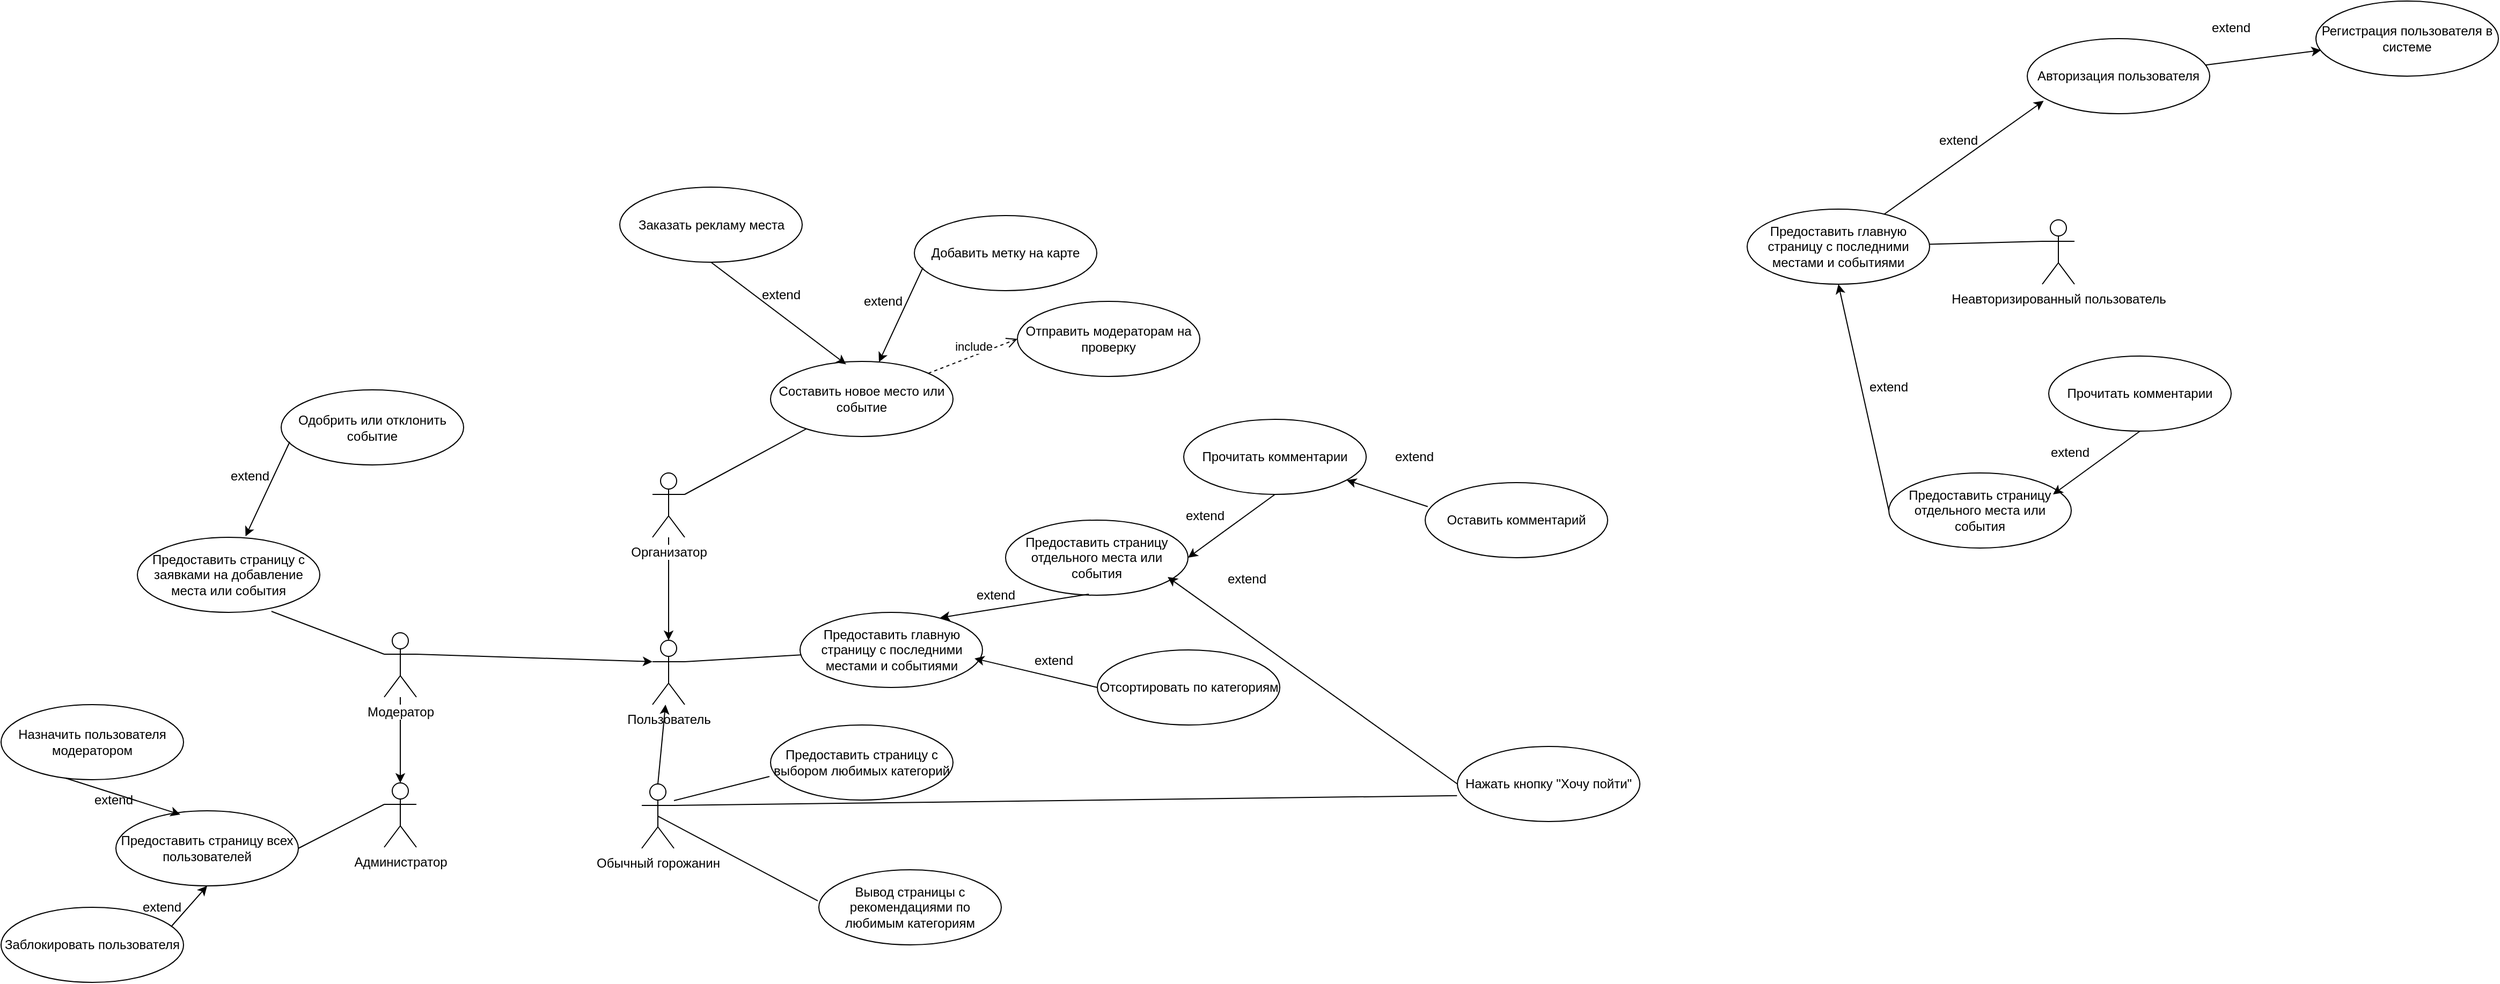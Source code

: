 <mxfile version="12.2.9" type="github" pages="1">
  <diagram id="u1nDRi898SEgDuD9-lZf" name="Page-1">
    <mxGraphModel dx="1915" dy="551" grid="1" gridSize="10" guides="1" tooltips="1" connect="1" arrows="1" fold="1" page="1" pageScale="1" pageWidth="827" pageHeight="1169" math="0" shadow="0">
      <root>
        <mxCell id="0"/>
        <mxCell id="1" parent="0"/>
        <mxCell id="AobaGqpmd5NbLkJ6BFAJ-1" value="Пользователь" style="shape=umlActor;verticalLabelPosition=bottom;labelBackgroundColor=#ffffff;verticalAlign=top;html=1;outlineConnect=0;" parent="1" vertex="1">
          <mxGeometry x="-220" y="686" width="30" height="60" as="geometry"/>
        </mxCell>
        <mxCell id="AobaGqpmd5NbLkJ6BFAJ-4" value="Авторизация пользователя" style="ellipse;whiteSpace=wrap;html=1;fillColor=none;" parent="1" vertex="1">
          <mxGeometry x="1061" y="125" width="170" height="70" as="geometry"/>
        </mxCell>
        <mxCell id="AobaGqpmd5NbLkJ6BFAJ-6" value="Предоставить главную страницу с последними местами и событиями" style="ellipse;whiteSpace=wrap;html=1;fillColor=none;" parent="1" vertex="1">
          <mxGeometry x="-82.5" y="660" width="170" height="70" as="geometry"/>
        </mxCell>
        <mxCell id="AobaGqpmd5NbLkJ6BFAJ-7" value="" style="endArrow=none;html=1;exitX=1;exitY=0.333;exitDx=0;exitDy=0;exitPerimeter=0;" parent="1" source="AobaGqpmd5NbLkJ6BFAJ-1" target="AobaGqpmd5NbLkJ6BFAJ-6" edge="1">
          <mxGeometry width="50" height="50" relative="1" as="geometry">
            <mxPoint x="-240" y="835" as="sourcePoint"/>
            <mxPoint x="-190" y="785" as="targetPoint"/>
          </mxGeometry>
        </mxCell>
        <mxCell id="AobaGqpmd5NbLkJ6BFAJ-8" value="" style="endArrow=classic;html=1;entryX=0.09;entryY=0.829;entryDx=0;entryDy=0;entryPerimeter=0;" parent="1" source="AobaGqpmd5NbLkJ6BFAJ-37" target="AobaGqpmd5NbLkJ6BFAJ-4" edge="1">
          <mxGeometry width="50" height="50" relative="1" as="geometry">
            <mxPoint x="1171" y="224" as="sourcePoint"/>
            <mxPoint x="1000" y="200" as="targetPoint"/>
          </mxGeometry>
        </mxCell>
        <mxCell id="AobaGqpmd5NbLkJ6BFAJ-9" value="extend" style="text;html=1;strokeColor=none;fillColor=none;align=center;verticalAlign=middle;whiteSpace=wrap;rounded=0;" parent="1" vertex="1">
          <mxGeometry x="977" y="210" width="40" height="20" as="geometry"/>
        </mxCell>
        <mxCell id="AobaGqpmd5NbLkJ6BFAJ-11" value="Регистрация пользователя в системе" style="ellipse;whiteSpace=wrap;html=1;fillColor=none;" parent="1" vertex="1">
          <mxGeometry x="1330" y="90" width="170" height="70" as="geometry"/>
        </mxCell>
        <mxCell id="AobaGqpmd5NbLkJ6BFAJ-12" value="" style="endArrow=classic;html=1;entryX=0.087;entryY=0.798;entryDx=0;entryDy=0;entryPerimeter=0;" parent="1" source="AobaGqpmd5NbLkJ6BFAJ-4" edge="1">
          <mxGeometry width="50" height="50" relative="1" as="geometry">
            <mxPoint x="1471" y="-160.0" as="sourcePoint"/>
            <mxPoint x="1334.79" y="135.86" as="targetPoint"/>
          </mxGeometry>
        </mxCell>
        <mxCell id="AobaGqpmd5NbLkJ6BFAJ-13" value="extend" style="text;html=1;strokeColor=none;fillColor=none;align=center;verticalAlign=middle;whiteSpace=wrap;rounded=0;" parent="1" vertex="1">
          <mxGeometry x="1231" y="105" width="40" height="20" as="geometry"/>
        </mxCell>
        <mxCell id="AobaGqpmd5NbLkJ6BFAJ-15" value="Обычный горожанин" style="shape=umlActor;verticalLabelPosition=bottom;labelBackgroundColor=#ffffff;verticalAlign=top;html=1;outlineConnect=0;" parent="1" vertex="1">
          <mxGeometry x="-230" y="820" width="30" height="60" as="geometry"/>
        </mxCell>
        <mxCell id="AobaGqpmd5NbLkJ6BFAJ-18" value="" style="endArrow=classic;html=1;" parent="1" target="AobaGqpmd5NbLkJ6BFAJ-1" edge="1">
          <mxGeometry width="50" height="50" relative="1" as="geometry">
            <mxPoint x="-215" y="820" as="sourcePoint"/>
            <mxPoint x="-165" y="770" as="targetPoint"/>
          </mxGeometry>
        </mxCell>
        <mxCell id="AobaGqpmd5NbLkJ6BFAJ-19" value="" style="endArrow=none;html=1;exitX=1;exitY=0.333;exitDx=0;exitDy=0;exitPerimeter=0;entryX=-0.006;entryY=0.686;entryDx=0;entryDy=0;entryPerimeter=0;" parent="1" edge="1" target="AobaGqpmd5NbLkJ6BFAJ-20">
          <mxGeometry width="50" height="50" relative="1" as="geometry">
            <mxPoint x="-200" y="835.5" as="sourcePoint"/>
            <mxPoint x="-91.828" y="829.892" as="targetPoint"/>
          </mxGeometry>
        </mxCell>
        <mxCell id="AobaGqpmd5NbLkJ6BFAJ-20" value="Предоставить страницу с выбором любимых категорий" style="ellipse;whiteSpace=wrap;html=1;fillColor=none;" parent="1" vertex="1">
          <mxGeometry x="-110" y="765" width="170" height="70" as="geometry"/>
        </mxCell>
        <mxCell id="AobaGqpmd5NbLkJ6BFAJ-21" value="" style="endArrow=none;html=1;exitX=0.5;exitY=0.5;exitDx=0;exitDy=0;exitPerimeter=0;entryX=-0.006;entryY=0.414;entryDx=0;entryDy=0;entryPerimeter=0;" parent="1" source="AobaGqpmd5NbLkJ6BFAJ-15" target="AobaGqpmd5NbLkJ6BFAJ-22" edge="1">
          <mxGeometry width="50" height="50" relative="1" as="geometry">
            <mxPoint x="-171" y="915.5" as="sourcePoint"/>
            <mxPoint x="-62.828" y="909.892" as="targetPoint"/>
          </mxGeometry>
        </mxCell>
        <mxCell id="AobaGqpmd5NbLkJ6BFAJ-22" value="Вывод страницы с рекомендациями по любимым категориям" style="ellipse;whiteSpace=wrap;html=1;fillColor=none;" parent="1" vertex="1">
          <mxGeometry x="-65" y="900" width="170" height="70" as="geometry"/>
        </mxCell>
        <mxCell id="AobaGqpmd5NbLkJ6BFAJ-23" value="Предоставить страницу отдельного места или события" style="ellipse;whiteSpace=wrap;html=1;fillColor=none;" parent="1" vertex="1">
          <mxGeometry x="109" y="574" width="170" height="70" as="geometry"/>
        </mxCell>
        <mxCell id="AobaGqpmd5NbLkJ6BFAJ-28" value="Прочитать комментарии" style="ellipse;whiteSpace=wrap;html=1;fillColor=none;" parent="1" vertex="1">
          <mxGeometry x="275" y="480" width="170" height="70" as="geometry"/>
        </mxCell>
        <mxCell id="AobaGqpmd5NbLkJ6BFAJ-26" value="" style="endArrow=classic;html=1;exitX=0;exitY=0.5;exitDx=0;exitDy=0;entryX=0.768;entryY=0.071;entryDx=0;entryDy=0;entryPerimeter=0;" parent="1" target="AobaGqpmd5NbLkJ6BFAJ-6" edge="1">
          <mxGeometry width="50" height="50" relative="1" as="geometry">
            <mxPoint x="186.5" y="643" as="sourcePoint"/>
            <mxPoint x="71.5" y="644" as="targetPoint"/>
          </mxGeometry>
        </mxCell>
        <mxCell id="AobaGqpmd5NbLkJ6BFAJ-27" value="extend" style="text;html=1;strokeColor=none;fillColor=none;align=center;verticalAlign=middle;whiteSpace=wrap;rounded=0;" parent="1" vertex="1">
          <mxGeometry x="80" y="634" width="40" height="20" as="geometry"/>
        </mxCell>
        <mxCell id="AobaGqpmd5NbLkJ6BFAJ-30" value="" style="endArrow=classic;html=1;exitX=0.5;exitY=1;exitDx=0;exitDy=0;entryX=1;entryY=0.5;entryDx=0;entryDy=0;" parent="1" source="AobaGqpmd5NbLkJ6BFAJ-28" target="AobaGqpmd5NbLkJ6BFAJ-23" edge="1">
          <mxGeometry width="50" height="50" relative="1" as="geometry">
            <mxPoint x="186.5" y="769.5" as="sourcePoint"/>
            <mxPoint x="71.5" y="770.5" as="targetPoint"/>
          </mxGeometry>
        </mxCell>
        <mxCell id="AobaGqpmd5NbLkJ6BFAJ-31" value="extend" style="text;html=1;strokeColor=none;fillColor=none;align=center;verticalAlign=middle;whiteSpace=wrap;rounded=0;" parent="1" vertex="1">
          <mxGeometry x="275" y="560" width="40" height="20" as="geometry"/>
        </mxCell>
        <mxCell id="AobaGqpmd5NbLkJ6BFAJ-34" value="Неавторизированный пользователь" style="shape=umlActor;verticalLabelPosition=bottom;labelBackgroundColor=#ffffff;verticalAlign=top;html=1;outlineConnect=0;" parent="1" vertex="1">
          <mxGeometry x="1075" y="294" width="30" height="60" as="geometry"/>
        </mxCell>
        <mxCell id="AobaGqpmd5NbLkJ6BFAJ-37" value="Предоставить главную страницу с последними местами и событиями" style="ellipse;whiteSpace=wrap;html=1;fillColor=none;" parent="1" vertex="1">
          <mxGeometry x="800" y="284" width="170" height="70" as="geometry"/>
        </mxCell>
        <mxCell id="AobaGqpmd5NbLkJ6BFAJ-38" value="Предоставить страницу отдельного места или события" style="ellipse;whiteSpace=wrap;html=1;fillColor=none;" parent="1" vertex="1">
          <mxGeometry x="932" y="530" width="170" height="70" as="geometry"/>
        </mxCell>
        <mxCell id="AobaGqpmd5NbLkJ6BFAJ-39" value="" style="endArrow=classic;html=1;exitX=0;exitY=0.5;exitDx=0;exitDy=0;entryX=0.5;entryY=1;entryDx=0;entryDy=0;" parent="1" source="AobaGqpmd5NbLkJ6BFAJ-38" target="AobaGqpmd5NbLkJ6BFAJ-37" edge="1">
          <mxGeometry width="50" height="50" relative="1" as="geometry">
            <mxPoint x="1259" y="449" as="sourcePoint"/>
            <mxPoint x="1144" y="450" as="targetPoint"/>
          </mxGeometry>
        </mxCell>
        <mxCell id="AobaGqpmd5NbLkJ6BFAJ-40" value="extend" style="text;html=1;strokeColor=none;fillColor=none;align=center;verticalAlign=middle;whiteSpace=wrap;rounded=0;" parent="1" vertex="1">
          <mxGeometry x="912" y="440" width="40" height="20" as="geometry"/>
        </mxCell>
        <mxCell id="AobaGqpmd5NbLkJ6BFAJ-42" value="" style="endArrow=none;html=1;entryX=0;entryY=0.333;entryDx=0;entryDy=0;entryPerimeter=0;" parent="1" source="AobaGqpmd5NbLkJ6BFAJ-37" target="AobaGqpmd5NbLkJ6BFAJ-34" edge="1">
          <mxGeometry width="50" height="50" relative="1" as="geometry">
            <mxPoint x="1040" y="404" as="sourcePoint"/>
            <mxPoint x="1090" y="354" as="targetPoint"/>
          </mxGeometry>
        </mxCell>
        <mxCell id="AobaGqpmd5NbLkJ6BFAJ-43" value="Прочитать комментарии" style="ellipse;whiteSpace=wrap;html=1;fillColor=none;" parent="1" vertex="1">
          <mxGeometry x="1081" y="421" width="170" height="70" as="geometry"/>
        </mxCell>
        <mxCell id="AobaGqpmd5NbLkJ6BFAJ-44" value="" style="endArrow=classic;html=1;exitX=0.5;exitY=1;exitDx=0;exitDy=0;entryX=1;entryY=0.5;entryDx=0;entryDy=0;" parent="1" source="AobaGqpmd5NbLkJ6BFAJ-43" edge="1">
          <mxGeometry width="50" height="50" relative="1" as="geometry">
            <mxPoint x="992.5" y="710.5" as="sourcePoint"/>
            <mxPoint x="1085.0" y="550" as="targetPoint"/>
          </mxGeometry>
        </mxCell>
        <mxCell id="AobaGqpmd5NbLkJ6BFAJ-45" value="extend" style="text;html=1;strokeColor=none;fillColor=none;align=center;verticalAlign=middle;whiteSpace=wrap;rounded=0;" parent="1" vertex="1">
          <mxGeometry x="1081" y="501" width="40" height="20" as="geometry"/>
        </mxCell>
        <mxCell id="AobaGqpmd5NbLkJ6BFAJ-50" value="Оставить комментарий" style="ellipse;whiteSpace=wrap;html=1;fillColor=none;" parent="1" vertex="1">
          <mxGeometry x="500" y="539" width="170" height="70" as="geometry"/>
        </mxCell>
        <mxCell id="AobaGqpmd5NbLkJ6BFAJ-53" value="" style="edgeStyle=orthogonalEdgeStyle;rounded=0;orthogonalLoop=1;jettySize=auto;html=1;entryX=0.5;entryY=0;entryDx=0;entryDy=0;entryPerimeter=0;" parent="1" source="AobaGqpmd5NbLkJ6BFAJ-51" target="AobaGqpmd5NbLkJ6BFAJ-1" edge="1">
          <mxGeometry relative="1" as="geometry">
            <mxPoint x="-190" y="630" as="targetPoint"/>
          </mxGeometry>
        </mxCell>
        <mxCell id="AobaGqpmd5NbLkJ6BFAJ-51" value="Организатор" style="shape=umlActor;verticalLabelPosition=bottom;labelBackgroundColor=#ffffff;verticalAlign=top;html=1;outlineConnect=0;" parent="1" vertex="1">
          <mxGeometry x="-220" y="530" width="30" height="60" as="geometry"/>
        </mxCell>
        <mxCell id="AobaGqpmd5NbLkJ6BFAJ-57" value="Отсортировать по категориям" style="ellipse;whiteSpace=wrap;html=1;fillColor=none;" parent="1" vertex="1">
          <mxGeometry x="194.5" y="695" width="170" height="70" as="geometry"/>
        </mxCell>
        <mxCell id="AobaGqpmd5NbLkJ6BFAJ-58" value="Составить новое место или событие" style="ellipse;whiteSpace=wrap;html=1;fillColor=none;" parent="1" vertex="1">
          <mxGeometry x="-110" y="426" width="170" height="70" as="geometry"/>
        </mxCell>
        <mxCell id="AobaGqpmd5NbLkJ6BFAJ-59" value="" style="endArrow=none;html=1;exitX=1;exitY=0.333;exitDx=0;exitDy=0;exitPerimeter=0;" parent="1" target="AobaGqpmd5NbLkJ6BFAJ-58" edge="1">
          <mxGeometry width="50" height="50" relative="1" as="geometry">
            <mxPoint x="-190" y="550.0" as="sourcePoint"/>
            <mxPoint x="-190" y="629" as="targetPoint"/>
          </mxGeometry>
        </mxCell>
        <mxCell id="AobaGqpmd5NbLkJ6BFAJ-60" value="include" style="html=1;verticalAlign=bottom;endArrow=open;dashed=1;endSize=8;entryX=0;entryY=0.5;entryDx=0;entryDy=0;" parent="1" source="AobaGqpmd5NbLkJ6BFAJ-58" edge="1" target="AobaGqpmd5NbLkJ6BFAJ-61">
          <mxGeometry relative="1" as="geometry">
            <mxPoint x="-18.5" y="392.0" as="sourcePoint"/>
            <mxPoint x="88.5" y="412.0" as="targetPoint"/>
          </mxGeometry>
        </mxCell>
        <mxCell id="AobaGqpmd5NbLkJ6BFAJ-61" value="Отправить модераторам на проверку" style="ellipse;whiteSpace=wrap;html=1;fillColor=none;" parent="1" vertex="1">
          <mxGeometry x="120" y="370" width="170" height="70" as="geometry"/>
        </mxCell>
        <mxCell id="AobaGqpmd5NbLkJ6BFAJ-62" value="" style="endArrow=classic;html=1;exitX=0;exitY=0.5;exitDx=0;exitDy=0;entryX=0.768;entryY=0.071;entryDx=0;entryDy=0;entryPerimeter=0;fixDash=0;" parent="1" source="AobaGqpmd5NbLkJ6BFAJ-57" edge="1">
          <mxGeometry width="50" height="50" relative="1" as="geometry">
            <mxPoint x="218.5" y="681" as="sourcePoint"/>
            <mxPoint x="80.06" y="702.97" as="targetPoint"/>
          </mxGeometry>
        </mxCell>
        <mxCell id="AobaGqpmd5NbLkJ6BFAJ-63" value="extend" style="text;html=1;strokeColor=none;fillColor=none;align=center;verticalAlign=middle;whiteSpace=wrap;rounded=0;" parent="1" vertex="1">
          <mxGeometry x="133.5" y="695" width="40" height="20" as="geometry"/>
        </mxCell>
        <mxCell id="AobaGqpmd5NbLkJ6BFAJ-64" value="Добавить метку на карте" style="ellipse;whiteSpace=wrap;html=1;fillColor=none;" parent="1" vertex="1">
          <mxGeometry x="24" y="290" width="170" height="70" as="geometry"/>
        </mxCell>
        <mxCell id="AobaGqpmd5NbLkJ6BFAJ-65" value="extend" style="text;html=1;strokeColor=none;fillColor=none;align=center;verticalAlign=middle;whiteSpace=wrap;rounded=0;" parent="1" vertex="1">
          <mxGeometry x="-25" y="360" width="40" height="20" as="geometry"/>
        </mxCell>
        <mxCell id="AobaGqpmd5NbLkJ6BFAJ-66" value="" style="endArrow=classic;html=1;exitX=0;exitY=0.5;exitDx=0;exitDy=0;" parent="1" target="AobaGqpmd5NbLkJ6BFAJ-58" edge="1">
          <mxGeometry width="50" height="50" relative="1" as="geometry">
            <mxPoint x="32.0" y="338.5" as="sourcePoint"/>
            <mxPoint x="-82.44" y="311.47" as="targetPoint"/>
          </mxGeometry>
        </mxCell>
        <mxCell id="8umzi9sZa_IY-OGStx1o-4" value="" style="endArrow=classic;html=1;exitX=0.014;exitY=0.32;exitDx=0;exitDy=0;exitPerimeter=0;" edge="1" parent="1" source="AobaGqpmd5NbLkJ6BFAJ-50" target="AobaGqpmd5NbLkJ6BFAJ-28">
          <mxGeometry width="50" height="50" relative="1" as="geometry">
            <mxPoint x="445" y="521" as="sourcePoint"/>
            <mxPoint x="364.0" y="580" as="targetPoint"/>
          </mxGeometry>
        </mxCell>
        <mxCell id="8umzi9sZa_IY-OGStx1o-5" value="extend" style="text;html=1;strokeColor=none;fillColor=none;align=center;verticalAlign=middle;whiteSpace=wrap;rounded=0;" vertex="1" parent="1">
          <mxGeometry x="470" y="505" width="40" height="20" as="geometry"/>
        </mxCell>
        <mxCell id="8umzi9sZa_IY-OGStx1o-8" value="Нажать кнопку &quot;Хочу пойти&quot;" style="ellipse;whiteSpace=wrap;html=1;fillColor=none;" vertex="1" parent="1">
          <mxGeometry x="530" y="785" width="170" height="70" as="geometry"/>
        </mxCell>
        <mxCell id="8umzi9sZa_IY-OGStx1o-9" value="" style="endArrow=classic;html=1;exitX=0;exitY=0.5;exitDx=0;exitDy=0;entryX=0.768;entryY=0.071;entryDx=0;entryDy=0;entryPerimeter=0;fixDash=0;" edge="1" parent="1" source="8umzi9sZa_IY-OGStx1o-8">
          <mxGeometry width="50" height="50" relative="1" as="geometry">
            <mxPoint x="398.5" y="605" as="sourcePoint"/>
            <mxPoint x="260.06" y="626.97" as="targetPoint"/>
          </mxGeometry>
        </mxCell>
        <mxCell id="8umzi9sZa_IY-OGStx1o-10" value="extend" style="text;html=1;strokeColor=none;fillColor=none;align=center;verticalAlign=middle;whiteSpace=wrap;rounded=0;" vertex="1" parent="1">
          <mxGeometry x="313.5" y="619" width="40" height="20" as="geometry"/>
        </mxCell>
        <mxCell id="8umzi9sZa_IY-OGStx1o-26" value="" style="edgeStyle=orthogonalEdgeStyle;rounded=0;orthogonalLoop=1;jettySize=auto;html=1;" edge="1" parent="1" source="8umzi9sZa_IY-OGStx1o-11" target="8umzi9sZa_IY-OGStx1o-25">
          <mxGeometry relative="1" as="geometry"/>
        </mxCell>
        <mxCell id="8umzi9sZa_IY-OGStx1o-11" value="Модератор" style="shape=umlActor;verticalLabelPosition=bottom;labelBackgroundColor=#ffffff;verticalAlign=top;html=1;outlineConnect=0;" vertex="1" parent="1">
          <mxGeometry x="-470" y="679" width="30" height="60" as="geometry"/>
        </mxCell>
        <mxCell id="8umzi9sZa_IY-OGStx1o-25" value="Администратор" style="shape=umlActor;verticalLabelPosition=bottom;labelBackgroundColor=#ffffff;verticalAlign=top;html=1;outlineConnect=0;" vertex="1" parent="1">
          <mxGeometry x="-470" y="819" width="30" height="60" as="geometry"/>
        </mxCell>
        <mxCell id="8umzi9sZa_IY-OGStx1o-12" value="" style="endArrow=classic;html=1;exitX=1;exitY=0.333;exitDx=0;exitDy=0;exitPerimeter=0;entryX=0;entryY=0.333;entryDx=0;entryDy=0;entryPerimeter=0;" edge="1" parent="1" source="8umzi9sZa_IY-OGStx1o-11" target="AobaGqpmd5NbLkJ6BFAJ-1">
          <mxGeometry width="50" height="50" relative="1" as="geometry">
            <mxPoint x="-205" y="830" as="sourcePoint"/>
            <mxPoint x="-197.885" y="756" as="targetPoint"/>
          </mxGeometry>
        </mxCell>
        <mxCell id="8umzi9sZa_IY-OGStx1o-13" value="Заказать рекламу места" style="ellipse;whiteSpace=wrap;html=1;fillColor=none;" vertex="1" parent="1">
          <mxGeometry x="-250.5" y="263.5" width="170" height="70" as="geometry"/>
        </mxCell>
        <mxCell id="8umzi9sZa_IY-OGStx1o-14" value="extend" style="text;html=1;strokeColor=none;fillColor=none;align=center;verticalAlign=middle;whiteSpace=wrap;rounded=0;" vertex="1" parent="1">
          <mxGeometry x="-120.5" y="354" width="40" height="20" as="geometry"/>
        </mxCell>
        <mxCell id="8umzi9sZa_IY-OGStx1o-15" value="" style="endArrow=classic;html=1;exitX=0.5;exitY=1;exitDx=0;exitDy=0;entryX=0.414;entryY=0.039;entryDx=0;entryDy=0;entryPerimeter=0;" edge="1" parent="1" source="8umzi9sZa_IY-OGStx1o-13" target="AobaGqpmd5NbLkJ6BFAJ-58">
          <mxGeometry width="50" height="50" relative="1" as="geometry">
            <mxPoint x="-242.5" y="312" as="sourcePoint"/>
            <mxPoint x="-150" y="421" as="targetPoint"/>
          </mxGeometry>
        </mxCell>
        <mxCell id="8umzi9sZa_IY-OGStx1o-17" value="" style="endArrow=none;html=1;exitX=1;exitY=0.333;exitDx=0;exitDy=0;exitPerimeter=0;entryX=-0.002;entryY=0.655;entryDx=0;entryDy=0;entryPerimeter=0;" edge="1" parent="1" source="AobaGqpmd5NbLkJ6BFAJ-15" target="8umzi9sZa_IY-OGStx1o-8">
          <mxGeometry width="50" height="50" relative="1" as="geometry">
            <mxPoint x="-190" y="845.5" as="sourcePoint"/>
            <mxPoint x="410" y="890" as="targetPoint"/>
          </mxGeometry>
        </mxCell>
        <mxCell id="8umzi9sZa_IY-OGStx1o-20" value="Предоставить страницу с заявками на добавление места или события" style="ellipse;whiteSpace=wrap;html=1;fillColor=none;" vertex="1" parent="1">
          <mxGeometry x="-700" y="590" width="170" height="70" as="geometry"/>
        </mxCell>
        <mxCell id="8umzi9sZa_IY-OGStx1o-21" value="" style="endArrow=none;html=1;exitX=0;exitY=0.333;exitDx=0;exitDy=0;exitPerimeter=0;entryX=0.735;entryY=0.986;entryDx=0;entryDy=0;entryPerimeter=0;" edge="1" parent="1" source="8umzi9sZa_IY-OGStx1o-11" target="8umzi9sZa_IY-OGStx1o-20">
          <mxGeometry width="50" height="50" relative="1" as="geometry">
            <mxPoint x="-180" y="716" as="sourcePoint"/>
            <mxPoint x="-71.689" y="709.823" as="targetPoint"/>
          </mxGeometry>
        </mxCell>
        <mxCell id="8umzi9sZa_IY-OGStx1o-22" value="Одобрить или отклонить событие" style="ellipse;whiteSpace=wrap;html=1;fillColor=none;" vertex="1" parent="1">
          <mxGeometry x="-566" y="452.5" width="170" height="70" as="geometry"/>
        </mxCell>
        <mxCell id="8umzi9sZa_IY-OGStx1o-23" value="extend" style="text;html=1;strokeColor=none;fillColor=none;align=center;verticalAlign=middle;whiteSpace=wrap;rounded=0;" vertex="1" parent="1">
          <mxGeometry x="-615" y="522.5" width="40" height="20" as="geometry"/>
        </mxCell>
        <mxCell id="8umzi9sZa_IY-OGStx1o-24" value="" style="endArrow=classic;html=1;exitX=0;exitY=0.5;exitDx=0;exitDy=0;" edge="1" parent="1">
          <mxGeometry width="50" height="50" relative="1" as="geometry">
            <mxPoint x="-558.0" y="501" as="sourcePoint"/>
            <mxPoint x="-599.214" y="589.109" as="targetPoint"/>
          </mxGeometry>
        </mxCell>
        <mxCell id="8umzi9sZa_IY-OGStx1o-29" value="Предоставить страницу всех пользователей" style="ellipse;whiteSpace=wrap;html=1;fillColor=none;" vertex="1" parent="1">
          <mxGeometry x="-720" y="845" width="170" height="70" as="geometry"/>
        </mxCell>
        <mxCell id="8umzi9sZa_IY-OGStx1o-30" value="" style="endArrow=none;html=1;exitX=0;exitY=0.333;exitDx=0;exitDy=0;exitPerimeter=0;entryX=1;entryY=0.5;entryDx=0;entryDy=0;" edge="1" parent="1" target="8umzi9sZa_IY-OGStx1o-29">
          <mxGeometry width="50" height="50" relative="1" as="geometry">
            <mxPoint x="-470" y="839" as="sourcePoint"/>
            <mxPoint x="-575.05" y="799.02" as="targetPoint"/>
          </mxGeometry>
        </mxCell>
        <mxCell id="8umzi9sZa_IY-OGStx1o-31" value="Заблокировать пользователя" style="ellipse;whiteSpace=wrap;html=1;fillColor=none;" vertex="1" parent="1">
          <mxGeometry x="-827" y="935" width="170" height="70" as="geometry"/>
        </mxCell>
        <mxCell id="8umzi9sZa_IY-OGStx1o-32" value="Назначить пользователя модератором" style="ellipse;whiteSpace=wrap;html=1;fillColor=none;" vertex="1" parent="1">
          <mxGeometry x="-827" y="746" width="170" height="70" as="geometry"/>
        </mxCell>
        <mxCell id="8umzi9sZa_IY-OGStx1o-34" value="extend" style="text;html=1;strokeColor=none;fillColor=none;align=center;verticalAlign=middle;whiteSpace=wrap;rounded=0;" vertex="1" parent="1">
          <mxGeometry x="-742" y="825" width="40" height="20" as="geometry"/>
        </mxCell>
        <mxCell id="8umzi9sZa_IY-OGStx1o-35" value="" style="endArrow=classic;html=1;exitX=0;exitY=0.5;exitDx=0;exitDy=0;entryX=0.5;entryY=0;entryDx=0;entryDy=0;" edge="1" parent="1">
          <mxGeometry width="50" height="50" relative="1" as="geometry">
            <mxPoint x="-767.0" y="814.5" as="sourcePoint"/>
            <mxPoint x="-660" y="848.5" as="targetPoint"/>
          </mxGeometry>
        </mxCell>
        <mxCell id="8umzi9sZa_IY-OGStx1o-37" value="extend" style="text;html=1;strokeColor=none;fillColor=none;align=center;verticalAlign=middle;whiteSpace=wrap;rounded=0;" vertex="1" parent="1">
          <mxGeometry x="-697" y="925" width="40" height="20" as="geometry"/>
        </mxCell>
        <mxCell id="8umzi9sZa_IY-OGStx1o-38" value="" style="endArrow=classic;html=1;exitX=0;exitY=0.5;exitDx=0;exitDy=0;entryX=0.5;entryY=1;entryDx=0;entryDy=0;" edge="1" parent="1" target="8umzi9sZa_IY-OGStx1o-29">
          <mxGeometry width="50" height="50" relative="1" as="geometry">
            <mxPoint x="-668.5" y="953" as="sourcePoint"/>
            <mxPoint x="-561.5" y="987" as="targetPoint"/>
          </mxGeometry>
        </mxCell>
      </root>
    </mxGraphModel>
  </diagram>
</mxfile>
